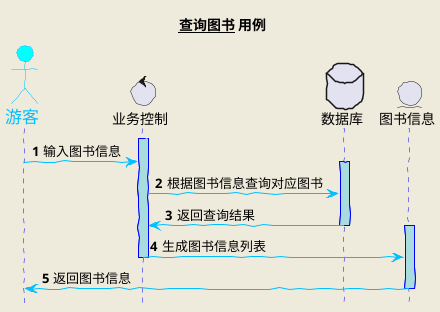 @startuml
skinparam backgroundColor #EEEBDC
skinparam handwritten true

skinparam sequence {
	ArrowColor DeepSkyBlue
	ActorBorderColor DeepSkyBlue
	LifeLineBorderColor blue
	LifeLineBackgroundColor #A9DCDF
	
	ParticipantBorderColor DeepSkyBlue
	ParticipantBackgroundColor DodgerBlue
	ParticipantFontName Impact
	ParticipantFontSize 17
	ParticipantFontColor #A9DCDF
	
	ActorBackgroundColor aqua
	ActorFontColor DeepSkyBlue
	ActorFontSize 17
	ActorFontName Aapex
}

hide footbox
title __查询图书__ 用例
actor 游客 
control 业务控制
database 数据库
entity 图书信息

autonumber

activate 业务控制
	游客 -> 业务控制 :  输入图书信息
		activate 数据库
			业务控制 -> 数据库 : 根据图书信息查询对应图书
			数据库 -> 业务控制 : 返回查询结果
		deactivate 数据库
		activate 图书信息
			业务控制 -> 图书信息 : 生成图书信息列表
		deactivate 业务控制
			图书信息 -> 游客	: 返回图书信息
		deactivate 图书信息

@enduml